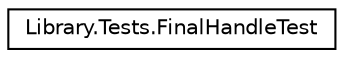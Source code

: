 digraph "Graphical Class Hierarchy"
{
 // INTERACTIVE_SVG=YES
 // LATEX_PDF_SIZE
  edge [fontname="Helvetica",fontsize="10",labelfontname="Helvetica",labelfontsize="10"];
  node [fontname="Helvetica",fontsize="10",shape=record];
  rankdir="LR";
  Node0 [label="Library.Tests.FinalHandleTest",height=0.2,width=0.4,color="black", fillcolor="white", style="filled",URL="$classLibrary_1_1Tests_1_1FinalHandleTest.html",tooltip=" "];
}
